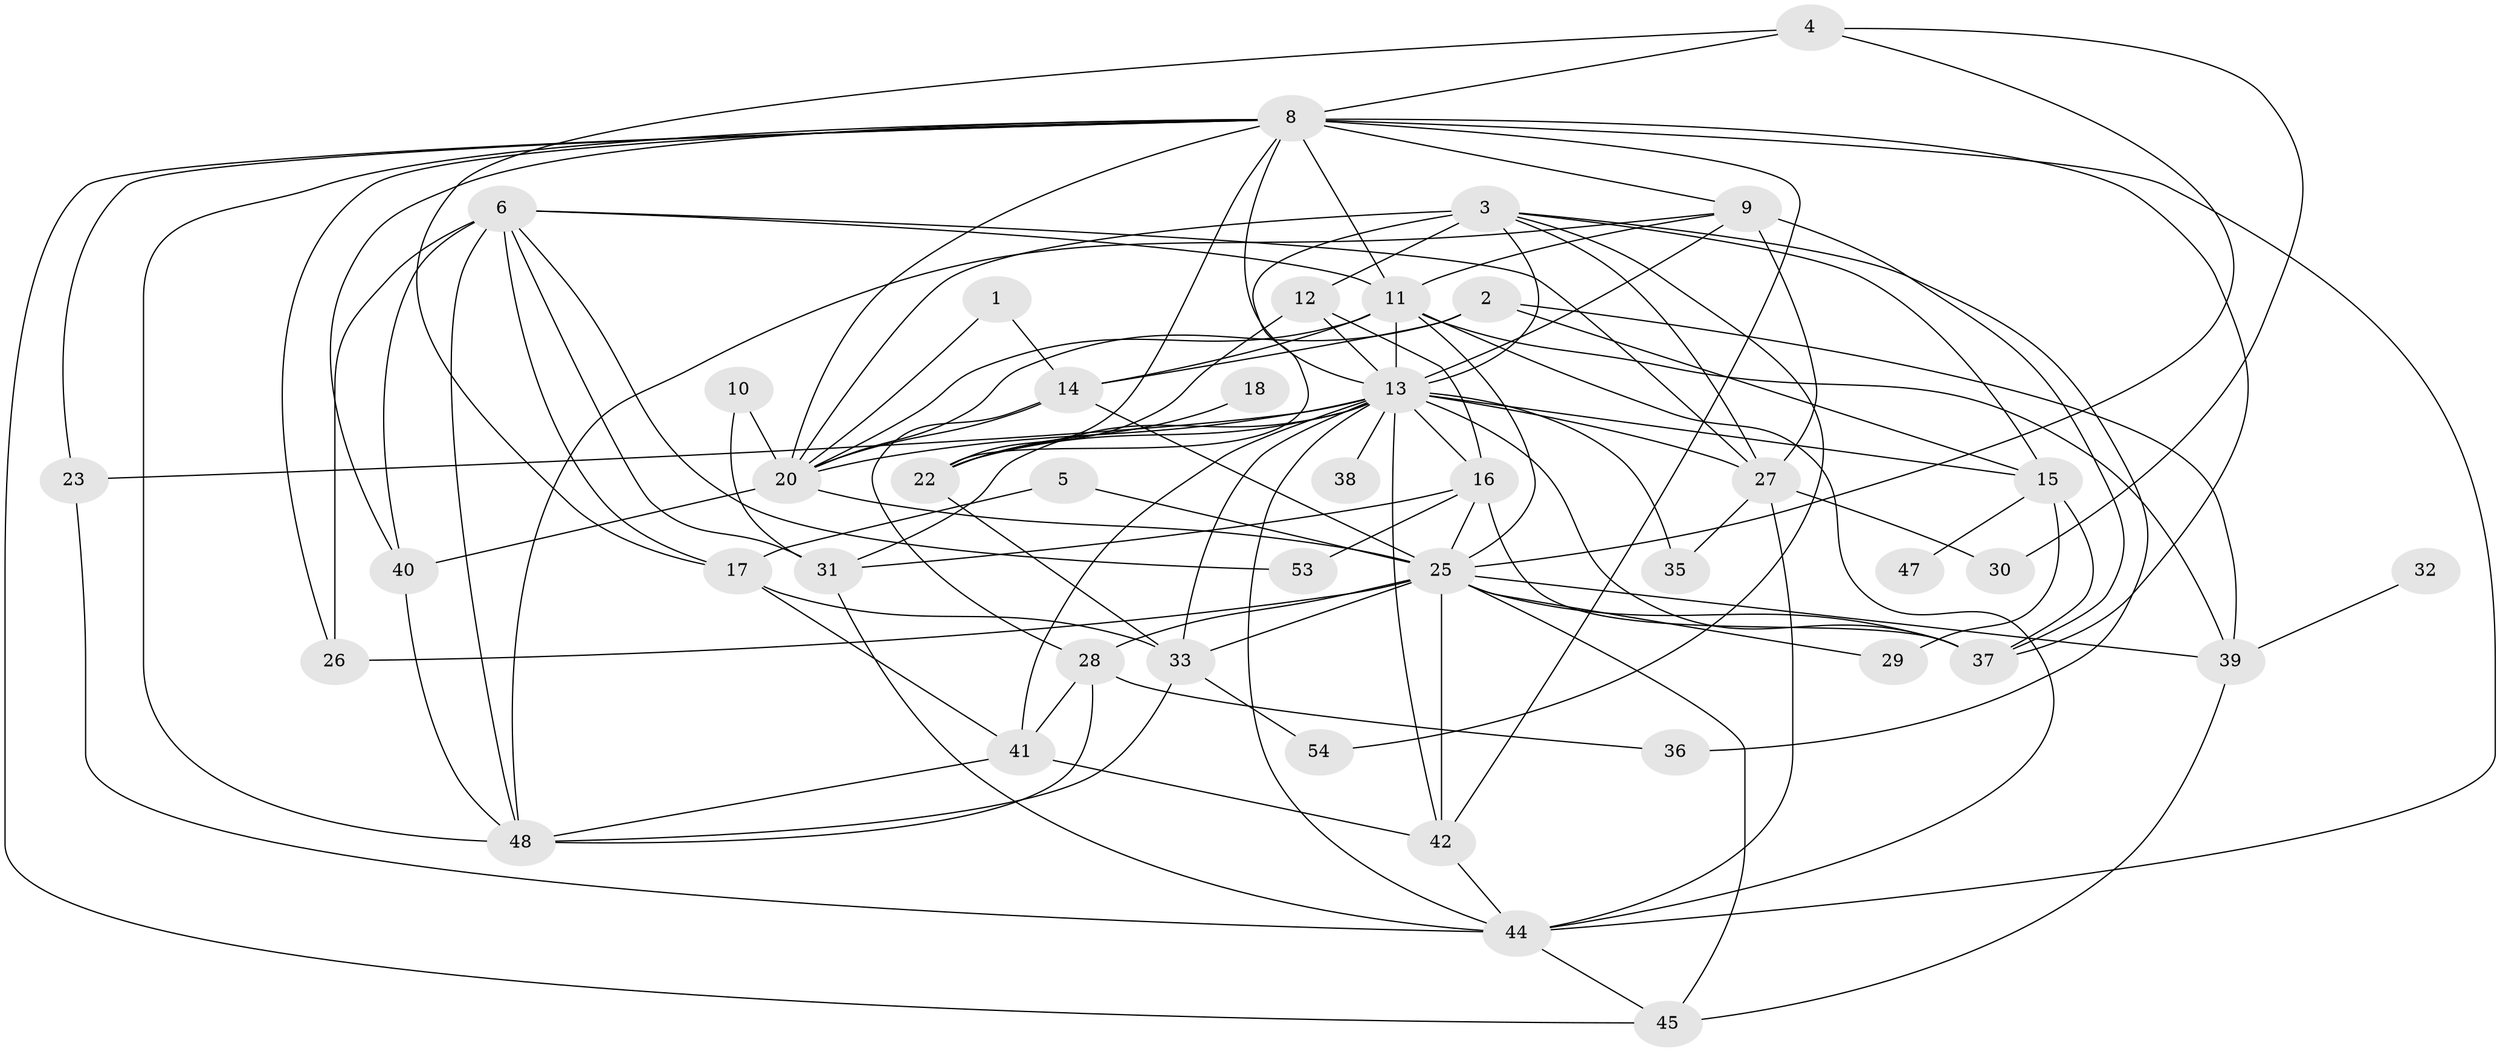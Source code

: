 // original degree distribution, {2: 0.21641791044776118, 1: 0.13432835820895522, 4: 0.12686567164179105, 3: 0.208955223880597, 0: 0.07462686567164178, 5: 0.13432835820895522, 6: 0.04477611940298507, 8: 0.014925373134328358, 7: 0.029850746268656716, 9: 0.014925373134328358}
// Generated by graph-tools (version 1.1) at 2025/48/03/04/25 22:48:17]
// undirected, 43 vertices, 112 edges
graph export_dot {
  node [color=gray90,style=filled];
  1;
  2;
  3;
  4;
  5;
  6;
  8;
  9;
  10;
  11;
  12;
  13;
  14;
  15;
  16;
  17;
  18;
  20;
  22;
  23;
  25;
  26;
  27;
  28;
  29;
  30;
  31;
  32;
  33;
  35;
  36;
  37;
  38;
  39;
  40;
  41;
  42;
  44;
  45;
  47;
  48;
  53;
  54;
  1 -- 14 [weight=1.0];
  1 -- 20 [weight=1.0];
  2 -- 14 [weight=1.0];
  2 -- 15 [weight=1.0];
  2 -- 20 [weight=1.0];
  2 -- 39 [weight=2.0];
  3 -- 12 [weight=2.0];
  3 -- 13 [weight=1.0];
  3 -- 15 [weight=1.0];
  3 -- 20 [weight=2.0];
  3 -- 22 [weight=1.0];
  3 -- 27 [weight=1.0];
  3 -- 36 [weight=1.0];
  3 -- 54 [weight=1.0];
  4 -- 8 [weight=1.0];
  4 -- 17 [weight=1.0];
  4 -- 25 [weight=1.0];
  4 -- 30 [weight=1.0];
  5 -- 17 [weight=1.0];
  5 -- 25 [weight=1.0];
  6 -- 11 [weight=1.0];
  6 -- 17 [weight=1.0];
  6 -- 26 [weight=4.0];
  6 -- 27 [weight=3.0];
  6 -- 31 [weight=1.0];
  6 -- 40 [weight=1.0];
  6 -- 48 [weight=2.0];
  6 -- 53 [weight=1.0];
  8 -- 9 [weight=2.0];
  8 -- 11 [weight=2.0];
  8 -- 13 [weight=1.0];
  8 -- 20 [weight=1.0];
  8 -- 22 [weight=1.0];
  8 -- 23 [weight=1.0];
  8 -- 26 [weight=1.0];
  8 -- 37 [weight=1.0];
  8 -- 40 [weight=1.0];
  8 -- 42 [weight=1.0];
  8 -- 44 [weight=1.0];
  8 -- 45 [weight=1.0];
  8 -- 48 [weight=1.0];
  9 -- 11 [weight=1.0];
  9 -- 13 [weight=2.0];
  9 -- 27 [weight=1.0];
  9 -- 37 [weight=2.0];
  9 -- 48 [weight=1.0];
  10 -- 20 [weight=1.0];
  10 -- 31 [weight=1.0];
  11 -- 13 [weight=3.0];
  11 -- 14 [weight=1.0];
  11 -- 20 [weight=1.0];
  11 -- 25 [weight=1.0];
  11 -- 39 [weight=1.0];
  11 -- 44 [weight=1.0];
  12 -- 13 [weight=1.0];
  12 -- 16 [weight=1.0];
  12 -- 22 [weight=1.0];
  13 -- 15 [weight=1.0];
  13 -- 16 [weight=1.0];
  13 -- 20 [weight=1.0];
  13 -- 22 [weight=1.0];
  13 -- 23 [weight=1.0];
  13 -- 27 [weight=1.0];
  13 -- 31 [weight=1.0];
  13 -- 33 [weight=2.0];
  13 -- 35 [weight=2.0];
  13 -- 37 [weight=1.0];
  13 -- 38 [weight=1.0];
  13 -- 41 [weight=2.0];
  13 -- 42 [weight=1.0];
  13 -- 44 [weight=1.0];
  14 -- 20 [weight=1.0];
  14 -- 25 [weight=1.0];
  14 -- 28 [weight=1.0];
  15 -- 29 [weight=2.0];
  15 -- 37 [weight=1.0];
  15 -- 47 [weight=1.0];
  16 -- 25 [weight=1.0];
  16 -- 31 [weight=1.0];
  16 -- 37 [weight=1.0];
  16 -- 53 [weight=1.0];
  17 -- 33 [weight=1.0];
  17 -- 41 [weight=2.0];
  18 -- 22 [weight=1.0];
  20 -- 25 [weight=1.0];
  20 -- 40 [weight=1.0];
  22 -- 33 [weight=1.0];
  23 -- 44 [weight=1.0];
  25 -- 26 [weight=1.0];
  25 -- 28 [weight=1.0];
  25 -- 29 [weight=1.0];
  25 -- 33 [weight=3.0];
  25 -- 37 [weight=1.0];
  25 -- 39 [weight=1.0];
  25 -- 42 [weight=1.0];
  25 -- 45 [weight=1.0];
  27 -- 30 [weight=1.0];
  27 -- 35 [weight=4.0];
  27 -- 44 [weight=1.0];
  28 -- 36 [weight=1.0];
  28 -- 41 [weight=1.0];
  28 -- 48 [weight=2.0];
  31 -- 44 [weight=1.0];
  32 -- 39 [weight=1.0];
  33 -- 48 [weight=1.0];
  33 -- 54 [weight=1.0];
  39 -- 45 [weight=1.0];
  40 -- 48 [weight=1.0];
  41 -- 42 [weight=1.0];
  41 -- 48 [weight=1.0];
  42 -- 44 [weight=1.0];
  44 -- 45 [weight=1.0];
}
